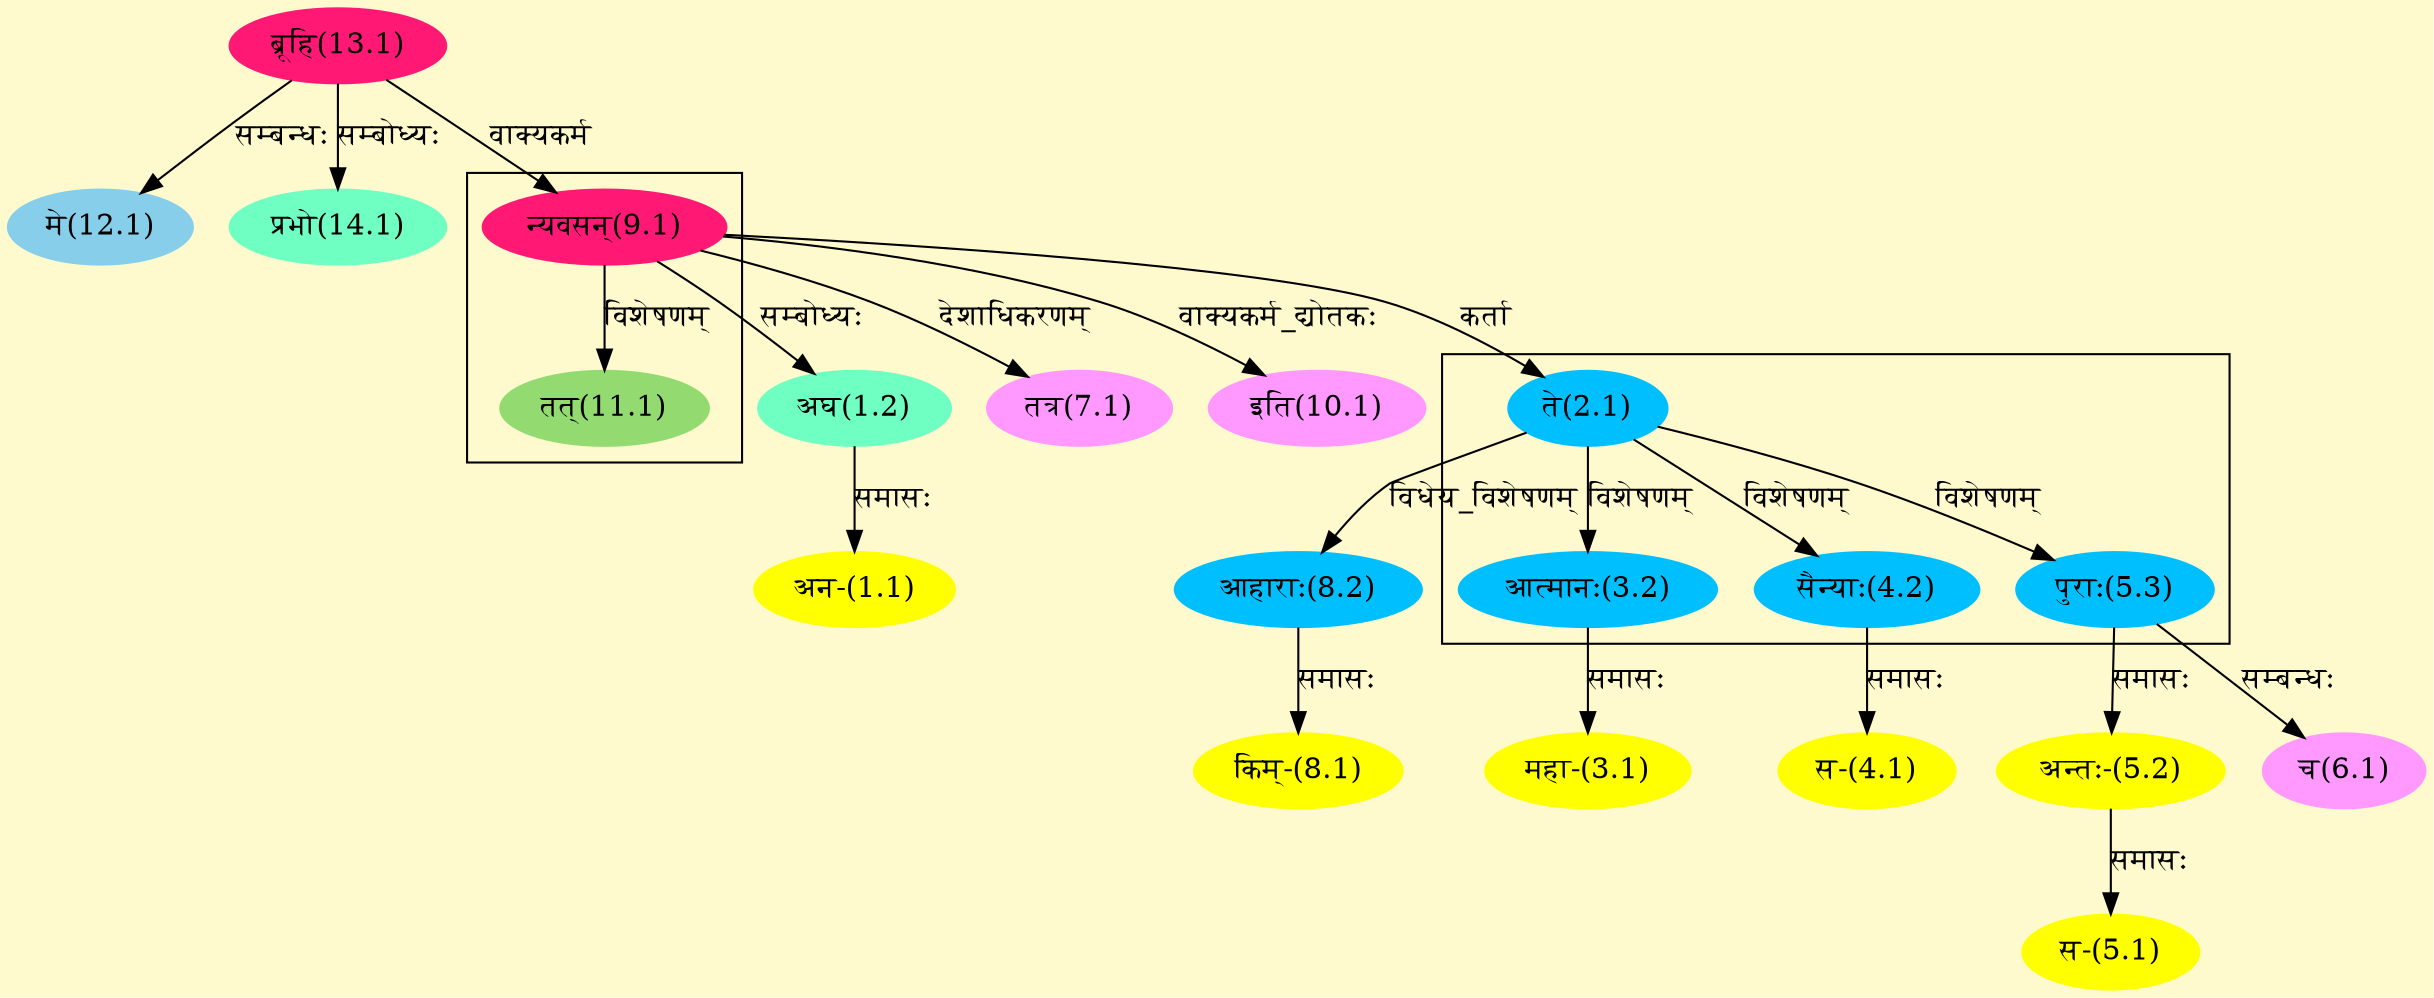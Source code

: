 digraph G{
rankdir=BT;
 compound=true;
 bgcolor="lemonchiffon1";

subgraph cluster_1{
Node3_2 [style=filled, color="#00BFFF" label = "आत्मानः(3.2)"]
Node2_1 [style=filled, color="#00BFFF" label = "ते(2.1)"]
Node4_2 [style=filled, color="#00BFFF" label = "सैन्याः(4.2)"]
Node5_3 [style=filled, color="#00BFFF" label = "पुराः(5.3)"]

}

subgraph cluster_2{
Node11_1 [style=filled, color="#93DB70" label = "तत्(11.1)"]
Node9_1 [style=filled, color="#FF1975" label = "न्यवसन्(9.1)"]

}
Node1_1 [style=filled, color="#FFFF00" label = "अन-(1.1)"]
Node1_2 [style=filled, color="#6FFFC3" label = "अघ(1.2)"]
Node9_1 [style=filled, color="#FF1975" label = "न्यवसन्(9.1)"]
Node2_1 [style=filled, color="#00BFFF" label = "ते(2.1)"]
Node3_1 [style=filled, color="#FFFF00" label = "महा-(3.1)"]
Node3_2 [style=filled, color="#00BFFF" label = "आत्मानः(3.2)"]
Node4_1 [style=filled, color="#FFFF00" label = "स-(4.1)"]
Node4_2 [style=filled, color="#00BFFF" label = "सैन्याः(4.2)"]
Node5_1 [style=filled, color="#FFFF00" label = "स-(5.1)"]
Node5_2 [style=filled, color="#FFFF00" label = "अन्तः-(5.2)"]
Node5_3 [style=filled, color="#00BFFF" label = "पुराः(5.3)"]
Node6_1 [style=filled, color="#FF99FF" label = "च(6.1)"]
Node7_1 [style=filled, color="#FF99FF" label = "तत्र(7.1)"]
Node8_1 [style=filled, color="#FFFF00" label = "किम्-(8.1)"]
Node8_2 [style=filled, color="#00BFFF" label = "आहाराः(8.2)"]
Node13_1 [style=filled, color="#FF1975" label = "ब्रूहि(13.1)"]
Node10_1 [style=filled, color="#FF99FF" label = "इति(10.1)"]
Node12_1 [style=filled, color="#87CEEB" label = "मे(12.1)"]
Node14_1 [style=filled, color="#6FFFC3" label = "प्रभो(14.1)"]
/* Start of Relations section */

Node1_1 -> Node1_2 [  label="समासः"  dir="back" ]
Node1_2 -> Node9_1 [  label="सम्बोध्यः"  dir="back" ]
Node2_1 -> Node9_1 [  label="कर्ता"  dir="back" ]
Node3_1 -> Node3_2 [  label="समासः"  dir="back" ]
Node3_2 -> Node2_1 [  label="विशेषणम्"  dir="back" ]
Node4_1 -> Node4_2 [  label="समासः"  dir="back" ]
Node4_2 -> Node2_1 [  label="विशेषणम्"  dir="back" ]
Node5_1 -> Node5_2 [  label="समासः"  dir="back" ]
Node5_2 -> Node5_3 [  label="समासः"  dir="back" ]
Node5_3 -> Node2_1 [  label="विशेषणम्"  dir="back" ]
Node6_1 -> Node5_3 [  label="सम्बन्धः"  dir="back" ]
Node7_1 -> Node9_1 [  label="देशाधिकरणम्"  dir="back" ]
Node8_1 -> Node8_2 [  label="समासः"  dir="back" ]
Node8_2 -> Node2_1 [  label="विधेय_विशेषणम्"  dir="back" ]
Node9_1 -> Node13_1 [  label="वाक्यकर्म"  dir="back" ]
Node10_1 -> Node9_1 [  label="वाक्यकर्म_द्योतकः"  dir="back" ]
Node11_1 -> Node9_1 [  label="विशेषणम्"  dir="back" ]
Node12_1 -> Node13_1 [  label="सम्बन्धः"  dir="back" ]
Node14_1 -> Node13_1 [  label="सम्बोध्यः"  dir="back" ]
}
